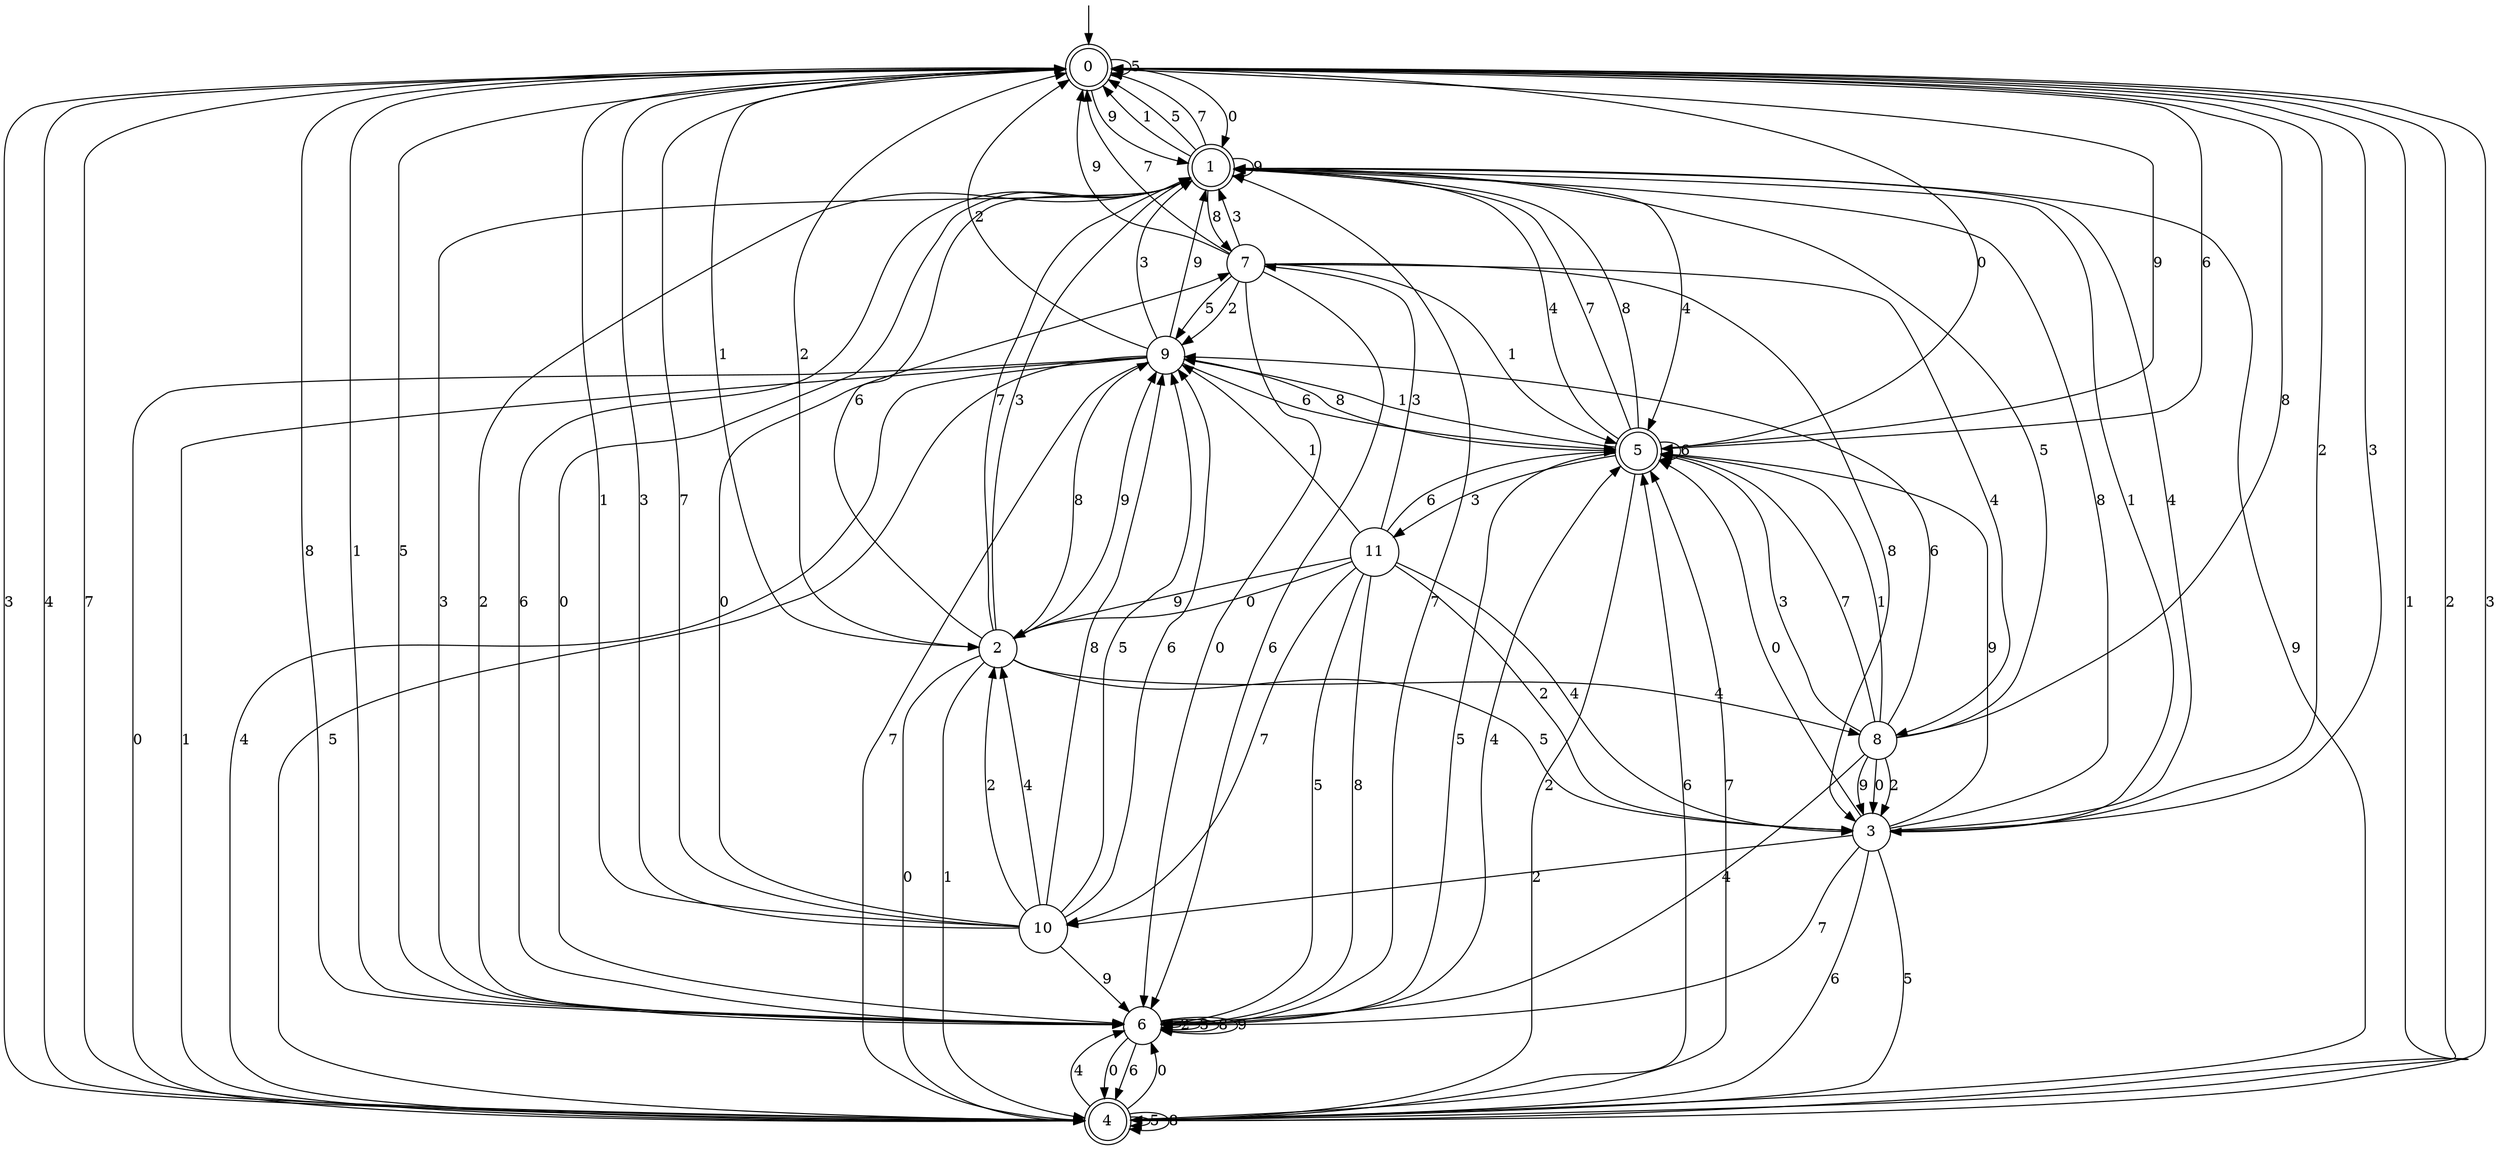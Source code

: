 digraph g {

	s0 [shape="doublecircle" label="0"];
	s1 [shape="doublecircle" label="1"];
	s2 [shape="circle" label="2"];
	s3 [shape="circle" label="3"];
	s4 [shape="doublecircle" label="4"];
	s5 [shape="doublecircle" label="5"];
	s6 [shape="circle" label="6"];
	s7 [shape="circle" label="7"];
	s8 [shape="circle" label="8"];
	s9 [shape="circle" label="9"];
	s10 [shape="circle" label="10"];
	s11 [shape="circle" label="11"];
	s0 -> s1 [label="0"];
	s0 -> s2 [label="1"];
	s0 -> s3 [label="2"];
	s0 -> s4 [label="3"];
	s0 -> s4 [label="4"];
	s0 -> s0 [label="5"];
	s0 -> s5 [label="6"];
	s0 -> s4 [label="7"];
	s0 -> s6 [label="8"];
	s0 -> s1 [label="9"];
	s1 -> s6 [label="0"];
	s1 -> s0 [label="1"];
	s1 -> s6 [label="2"];
	s1 -> s6 [label="3"];
	s1 -> s5 [label="4"];
	s1 -> s0 [label="5"];
	s1 -> s6 [label="6"];
	s1 -> s0 [label="7"];
	s1 -> s7 [label="8"];
	s1 -> s1 [label="9"];
	s2 -> s4 [label="0"];
	s2 -> s4 [label="1"];
	s2 -> s0 [label="2"];
	s2 -> s1 [label="3"];
	s2 -> s8 [label="4"];
	s2 -> s3 [label="5"];
	s2 -> s1 [label="6"];
	s2 -> s1 [label="7"];
	s2 -> s9 [label="8"];
	s2 -> s9 [label="9"];
	s3 -> s5 [label="0"];
	s3 -> s1 [label="1"];
	s3 -> s10 [label="2"];
	s3 -> s0 [label="3"];
	s3 -> s1 [label="4"];
	s3 -> s4 [label="5"];
	s3 -> s4 [label="6"];
	s3 -> s6 [label="7"];
	s3 -> s1 [label="8"];
	s3 -> s5 [label="9"];
	s4 -> s6 [label="0"];
	s4 -> s0 [label="1"];
	s4 -> s0 [label="2"];
	s4 -> s0 [label="3"];
	s4 -> s6 [label="4"];
	s4 -> s4 [label="5"];
	s4 -> s5 [label="6"];
	s4 -> s5 [label="7"];
	s4 -> s4 [label="8"];
	s4 -> s1 [label="9"];
	s5 -> s0 [label="0"];
	s5 -> s9 [label="1"];
	s5 -> s4 [label="2"];
	s5 -> s11 [label="3"];
	s5 -> s1 [label="4"];
	s5 -> s6 [label="5"];
	s5 -> s5 [label="6"];
	s5 -> s1 [label="7"];
	s5 -> s1 [label="8"];
	s5 -> s0 [label="9"];
	s6 -> s4 [label="0"];
	s6 -> s0 [label="1"];
	s6 -> s6 [label="2"];
	s6 -> s6 [label="3"];
	s6 -> s5 [label="4"];
	s6 -> s0 [label="5"];
	s6 -> s4 [label="6"];
	s6 -> s1 [label="7"];
	s6 -> s6 [label="8"];
	s6 -> s6 [label="9"];
	s7 -> s6 [label="0"];
	s7 -> s5 [label="1"];
	s7 -> s9 [label="2"];
	s7 -> s1 [label="3"];
	s7 -> s8 [label="4"];
	s7 -> s9 [label="5"];
	s7 -> s6 [label="6"];
	s7 -> s0 [label="7"];
	s7 -> s3 [label="8"];
	s7 -> s0 [label="9"];
	s8 -> s3 [label="0"];
	s8 -> s5 [label="1"];
	s8 -> s3 [label="2"];
	s8 -> s5 [label="3"];
	s8 -> s6 [label="4"];
	s8 -> s1 [label="5"];
	s8 -> s9 [label="6"];
	s8 -> s5 [label="7"];
	s8 -> s0 [label="8"];
	s8 -> s3 [label="9"];
	s9 -> s4 [label="0"];
	s9 -> s4 [label="1"];
	s9 -> s0 [label="2"];
	s9 -> s1 [label="3"];
	s9 -> s4 [label="4"];
	s9 -> s4 [label="5"];
	s9 -> s5 [label="6"];
	s9 -> s4 [label="7"];
	s9 -> s5 [label="8"];
	s9 -> s1 [label="9"];
	s10 -> s7 [label="0"];
	s10 -> s0 [label="1"];
	s10 -> s2 [label="2"];
	s10 -> s0 [label="3"];
	s10 -> s2 [label="4"];
	s10 -> s9 [label="5"];
	s10 -> s9 [label="6"];
	s10 -> s0 [label="7"];
	s10 -> s9 [label="8"];
	s10 -> s6 [label="9"];
	s11 -> s2 [label="0"];
	s11 -> s9 [label="1"];
	s11 -> s3 [label="2"];
	s11 -> s7 [label="3"];
	s11 -> s3 [label="4"];
	s11 -> s6 [label="5"];
	s11 -> s5 [label="6"];
	s11 -> s10 [label="7"];
	s11 -> s6 [label="8"];
	s11 -> s2 [label="9"];

__start0 [label="" shape="none" width="0" height="0"];
__start0 -> s0;

}
